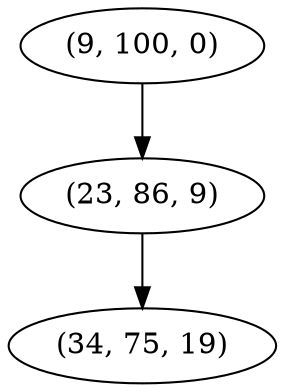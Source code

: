 digraph tree {
    "(9, 100, 0)";
    "(23, 86, 9)";
    "(34, 75, 19)";
    "(9, 100, 0)" -> "(23, 86, 9)";
    "(23, 86, 9)" -> "(34, 75, 19)";
}
